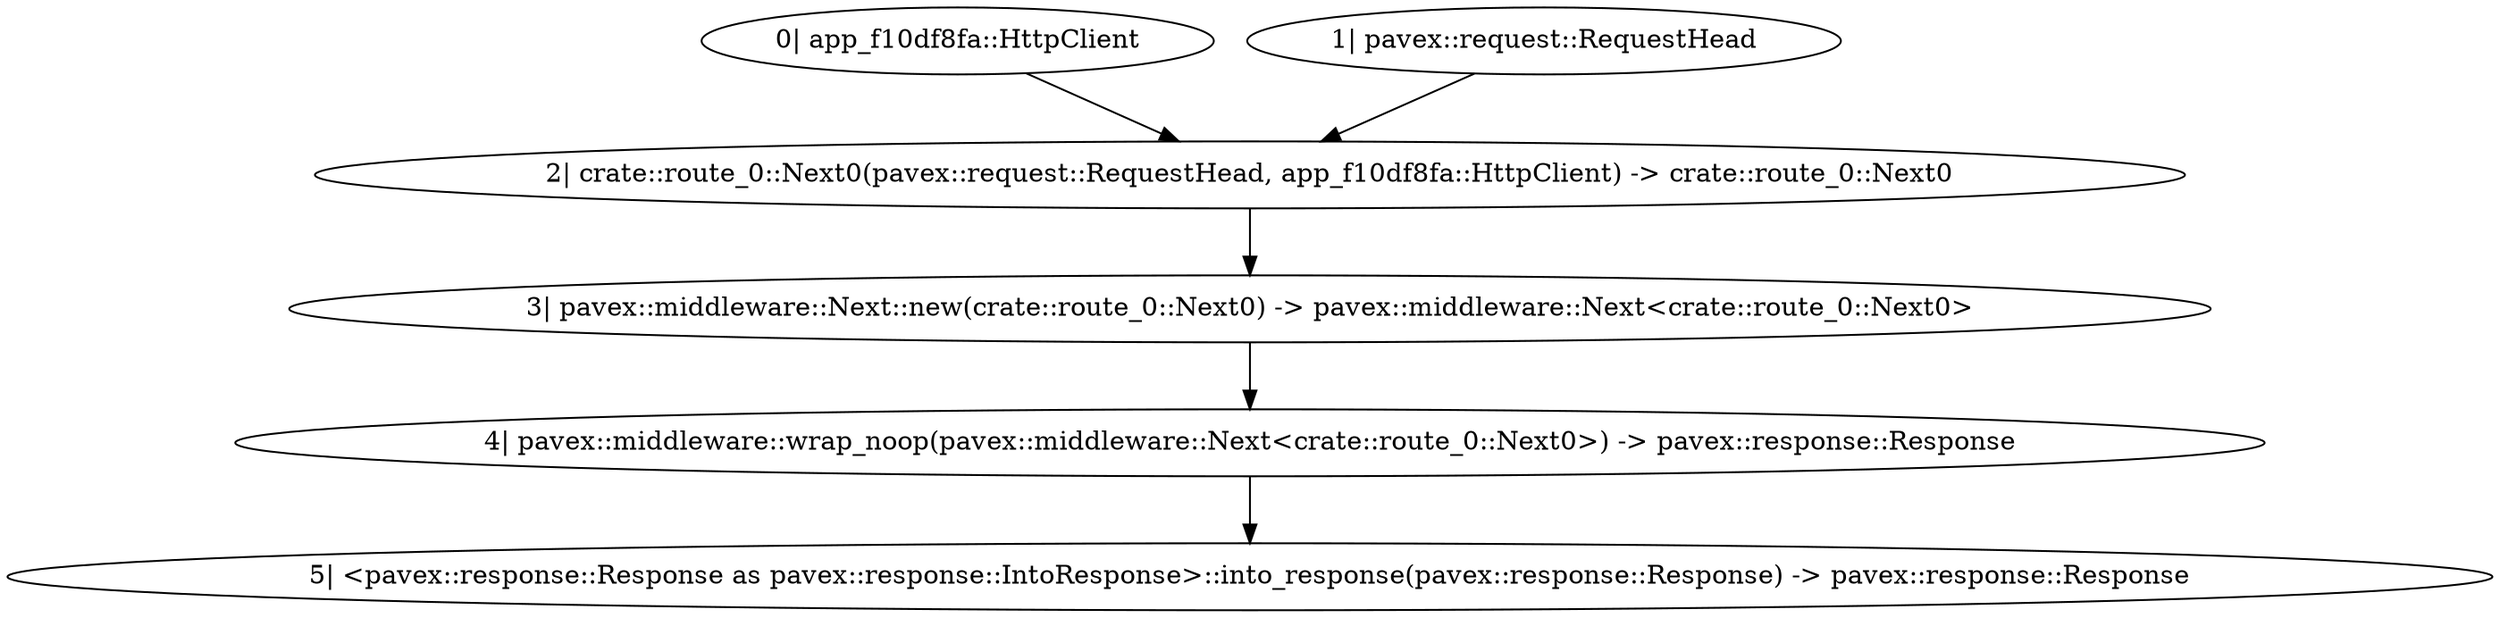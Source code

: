 digraph "GET /home - 0" {
    0 [ label = "0| app_f10df8fa::HttpClient"]
    1 [ label = "1| pavex::request::RequestHead"]
    2 [ label = "2| crate::route_0::Next0(pavex::request::RequestHead, app_f10df8fa::HttpClient) -> crate::route_0::Next0"]
    3 [ label = "3| pavex::middleware::Next::new(crate::route_0::Next0) -> pavex::middleware::Next<crate::route_0::Next0>"]
    4 [ label = "4| pavex::middleware::wrap_noop(pavex::middleware::Next<crate::route_0::Next0>) -> pavex::response::Response"]
    5 [ label = "5| <pavex::response::Response as pavex::response::IntoResponse>::into_response(pavex::response::Response) -> pavex::response::Response"]
    3 -> 4 [ ]
    2 -> 3 [ ]
    0 -> 2 [ ]
    1 -> 2 [ ]
    4 -> 5 [ ]
}

digraph "GET /home - 1" {
    0 [ label = "0| pavex::request::RequestHead"]
    1 [ label = "1| app_f10df8fa::extract_path(pavex::request::RequestHead) -> core::result::Result<std::path::PathBuf, app_f10df8fa::ExtractPathError<alloc::string::String>>"]
    2 [ label = "2| `match`"]
    3 [ label = "3| core::result::Result<std::path::PathBuf, app_f10df8fa::ExtractPathError<alloc::string::String>> -> app_f10df8fa::ExtractPathError<alloc::string::String>"]
    4 [ label = "4| app_f10df8fa::logger() -> app_f10df8fa::Logger"]
    5 [ label = "5| app_f10df8fa::handle_extract_path_error(&app_f10df8fa::ExtractPathError<alloc::string::String>, app_f10df8fa::Logger) -> pavex::response::Response"]
    6 [ label = "6| <pavex::response::Response as pavex::response::IntoResponse>::into_response(pavex::response::Response) -> pavex::response::Response"]
    7 [ label = "7| app_f10df8fa::HttpClient"]
    8 [ label = "8| app_f10df8fa::logger() -> app_f10df8fa::Logger"]
    9 [ label = "9| core::result::Result<std::path::PathBuf, app_f10df8fa::ExtractPathError<alloc::string::String>> -> std::path::PathBuf"]
    10 [ label = "10| app_f10df8fa::stream_file(std::path::PathBuf, app_f10df8fa::Logger, app_f10df8fa::HttpClient) -> pavex::response::Response"]
    11 [ label = "11| <pavex::response::Response as pavex::response::IntoResponse>::into_response(pavex::response::Response) -> pavex::response::Response"]
    7 -> 10 [ ]
    8 -> 10 [ ]
    9 -> 10 [ ]
    2 -> 3 [ ]
    0 -> 1 [ ]
    2 -> 9 [ ]
    10 -> 11 [ ]
    3 -> 5 [ label = "&"]
    4 -> 5 [ ]
    5 -> 6 [ ]
    1 -> 2 [ ]
}

digraph "* * - 0" {
    0 [ label = "0| &pavex::router::AllowedMethods"]
    1 [ label = "1| crate::route_1::Next0(&'a pavex::router::AllowedMethods) -> crate::route_1::Next0<'a>"]
    2 [ label = "2| pavex::middleware::Next::new(crate::route_1::Next0<'a>) -> pavex::middleware::Next<crate::route_1::Next0<'a>>"]
    3 [ label = "3| pavex::middleware::wrap_noop(pavex::middleware::Next<crate::route_1::Next0<'a>>) -> pavex::response::Response"]
    4 [ label = "4| <pavex::response::Response as pavex::response::IntoResponse>::into_response(pavex::response::Response) -> pavex::response::Response"]
    2 -> 3 [ ]
    1 -> 2 [ ]
    3 -> 4 [ ]
    0 -> 1 [ ]
}

digraph "* * - 1" {
    0 [ label = "0| &pavex::router::AllowedMethods"]
    1 [ label = "1| pavex::router::default_fallback(&pavex::router::AllowedMethods) -> pavex::response::Response"]
    2 [ label = "2| <pavex::response::Response as pavex::response::IntoResponse>::into_response(pavex::response::Response) -> pavex::response::Response"]
    1 -> 2 [ ]
    0 -> 1 [ ]
}

digraph app_state {
    0 [ label = "0| app_f10df8fa::Config"]
    1 [ label = "1| app_f10df8fa::http_client(app_f10df8fa::Config) -> app_f10df8fa::HttpClient"]
    2 [ label = "2| crate::ApplicationState(app_f10df8fa::HttpClient) -> crate::ApplicationState"]
    1 -> 2 [ ]
    0 -> 1 [ ]
}
